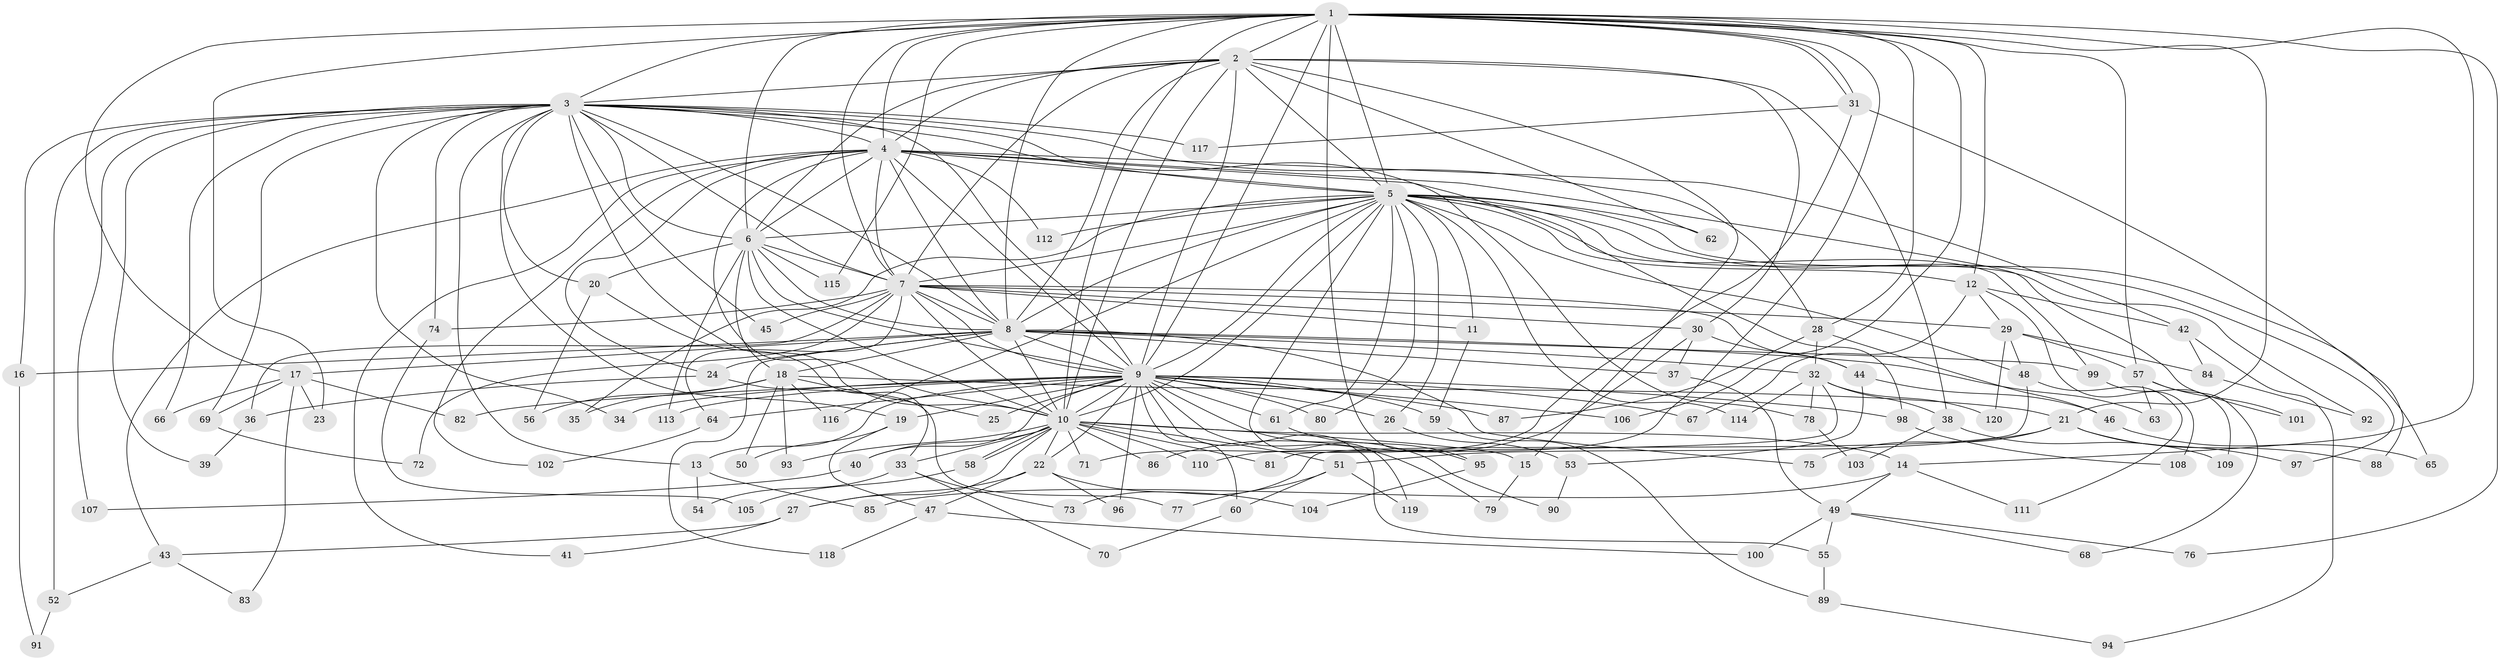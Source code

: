 // coarse degree distribution, {22: 0.01098901098901099, 10: 0.01098901098901099, 23: 0.01098901098901099, 15: 0.01098901098901099, 30: 0.01098901098901099, 35: 0.01098901098901099, 18: 0.01098901098901099, 2: 0.46153846153846156, 6: 0.054945054945054944, 4: 0.06593406593406594, 5: 0.0989010989010989, 3: 0.1978021978021978, 9: 0.01098901098901099, 7: 0.02197802197802198, 1: 0.01098901098901099}
// Generated by graph-tools (version 1.1) at 2025/23/03/03/25 07:23:35]
// undirected, 120 vertices, 265 edges
graph export_dot {
graph [start="1"]
  node [color=gray90,style=filled];
  1;
  2;
  3;
  4;
  5;
  6;
  7;
  8;
  9;
  10;
  11;
  12;
  13;
  14;
  15;
  16;
  17;
  18;
  19;
  20;
  21;
  22;
  23;
  24;
  25;
  26;
  27;
  28;
  29;
  30;
  31;
  32;
  33;
  34;
  35;
  36;
  37;
  38;
  39;
  40;
  41;
  42;
  43;
  44;
  45;
  46;
  47;
  48;
  49;
  50;
  51;
  52;
  53;
  54;
  55;
  56;
  57;
  58;
  59;
  60;
  61;
  62;
  63;
  64;
  65;
  66;
  67;
  68;
  69;
  70;
  71;
  72;
  73;
  74;
  75;
  76;
  77;
  78;
  79;
  80;
  81;
  82;
  83;
  84;
  85;
  86;
  87;
  88;
  89;
  90;
  91;
  92;
  93;
  94;
  95;
  96;
  97;
  98;
  99;
  100;
  101;
  102;
  103;
  104;
  105;
  106;
  107;
  108;
  109;
  110;
  111;
  112;
  113;
  114;
  115;
  116;
  117;
  118;
  119;
  120;
  1 -- 2;
  1 -- 3;
  1 -- 4;
  1 -- 5;
  1 -- 6;
  1 -- 7;
  1 -- 8;
  1 -- 9;
  1 -- 10;
  1 -- 12;
  1 -- 14;
  1 -- 17;
  1 -- 21;
  1 -- 23;
  1 -- 28;
  1 -- 31;
  1 -- 31;
  1 -- 57;
  1 -- 76;
  1 -- 95;
  1 -- 106;
  1 -- 110;
  1 -- 115;
  2 -- 3;
  2 -- 4;
  2 -- 5;
  2 -- 6;
  2 -- 7;
  2 -- 8;
  2 -- 9;
  2 -- 10;
  2 -- 15;
  2 -- 30;
  2 -- 38;
  2 -- 62;
  3 -- 4;
  3 -- 5;
  3 -- 6;
  3 -- 7;
  3 -- 8;
  3 -- 9;
  3 -- 10;
  3 -- 13;
  3 -- 16;
  3 -- 19;
  3 -- 20;
  3 -- 28;
  3 -- 34;
  3 -- 39;
  3 -- 45;
  3 -- 52;
  3 -- 66;
  3 -- 69;
  3 -- 74;
  3 -- 78;
  3 -- 107;
  3 -- 117;
  4 -- 5;
  4 -- 6;
  4 -- 7;
  4 -- 8;
  4 -- 9;
  4 -- 10;
  4 -- 24;
  4 -- 41;
  4 -- 42;
  4 -- 43;
  4 -- 98;
  4 -- 101;
  4 -- 102;
  4 -- 112;
  5 -- 6;
  5 -- 7;
  5 -- 8;
  5 -- 9;
  5 -- 10;
  5 -- 11;
  5 -- 12;
  5 -- 26;
  5 -- 35;
  5 -- 48;
  5 -- 61;
  5 -- 62;
  5 -- 65;
  5 -- 80;
  5 -- 92;
  5 -- 97;
  5 -- 99;
  5 -- 112;
  5 -- 114;
  5 -- 116;
  5 -- 119;
  6 -- 7;
  6 -- 8;
  6 -- 9;
  6 -- 10;
  6 -- 18;
  6 -- 20;
  6 -- 113;
  6 -- 115;
  7 -- 8;
  7 -- 9;
  7 -- 10;
  7 -- 11;
  7 -- 29;
  7 -- 30;
  7 -- 36;
  7 -- 44;
  7 -- 45;
  7 -- 64;
  7 -- 72;
  7 -- 74;
  8 -- 9;
  8 -- 10;
  8 -- 16;
  8 -- 17;
  8 -- 18;
  8 -- 24;
  8 -- 32;
  8 -- 37;
  8 -- 63;
  8 -- 75;
  8 -- 99;
  8 -- 118;
  9 -- 10;
  9 -- 13;
  9 -- 19;
  9 -- 22;
  9 -- 25;
  9 -- 26;
  9 -- 34;
  9 -- 40;
  9 -- 55;
  9 -- 59;
  9 -- 60;
  9 -- 61;
  9 -- 64;
  9 -- 67;
  9 -- 79;
  9 -- 80;
  9 -- 82;
  9 -- 87;
  9 -- 90;
  9 -- 96;
  9 -- 98;
  9 -- 106;
  9 -- 113;
  10 -- 14;
  10 -- 15;
  10 -- 22;
  10 -- 27;
  10 -- 33;
  10 -- 40;
  10 -- 51;
  10 -- 58;
  10 -- 58;
  10 -- 71;
  10 -- 81;
  10 -- 86;
  10 -- 93;
  10 -- 110;
  11 -- 59;
  12 -- 29;
  12 -- 42;
  12 -- 67;
  12 -- 108;
  13 -- 54;
  13 -- 85;
  14 -- 49;
  14 -- 85;
  14 -- 111;
  15 -- 79;
  16 -- 91;
  17 -- 23;
  17 -- 66;
  17 -- 69;
  17 -- 82;
  17 -- 83;
  18 -- 21;
  18 -- 25;
  18 -- 35;
  18 -- 50;
  18 -- 56;
  18 -- 93;
  18 -- 116;
  19 -- 47;
  19 -- 50;
  20 -- 33;
  20 -- 56;
  21 -- 51;
  21 -- 75;
  21 -- 88;
  21 -- 97;
  22 -- 27;
  22 -- 47;
  22 -- 96;
  22 -- 104;
  24 -- 36;
  24 -- 77;
  26 -- 53;
  27 -- 41;
  27 -- 43;
  28 -- 32;
  28 -- 46;
  28 -- 87;
  29 -- 48;
  29 -- 57;
  29 -- 84;
  29 -- 120;
  30 -- 37;
  30 -- 44;
  30 -- 86;
  31 -- 71;
  31 -- 88;
  31 -- 117;
  32 -- 38;
  32 -- 78;
  32 -- 81;
  32 -- 114;
  32 -- 120;
  33 -- 54;
  33 -- 70;
  33 -- 73;
  36 -- 39;
  37 -- 49;
  38 -- 103;
  38 -- 109;
  40 -- 107;
  42 -- 84;
  42 -- 94;
  43 -- 52;
  43 -- 83;
  44 -- 46;
  44 -- 53;
  46 -- 65;
  47 -- 100;
  47 -- 118;
  48 -- 73;
  48 -- 111;
  49 -- 55;
  49 -- 68;
  49 -- 76;
  49 -- 100;
  51 -- 60;
  51 -- 77;
  51 -- 119;
  52 -- 91;
  53 -- 90;
  55 -- 89;
  57 -- 63;
  57 -- 68;
  57 -- 101;
  58 -- 105;
  59 -- 89;
  60 -- 70;
  61 -- 95;
  64 -- 102;
  69 -- 72;
  74 -- 105;
  78 -- 103;
  84 -- 92;
  89 -- 94;
  95 -- 104;
  98 -- 108;
  99 -- 109;
}
